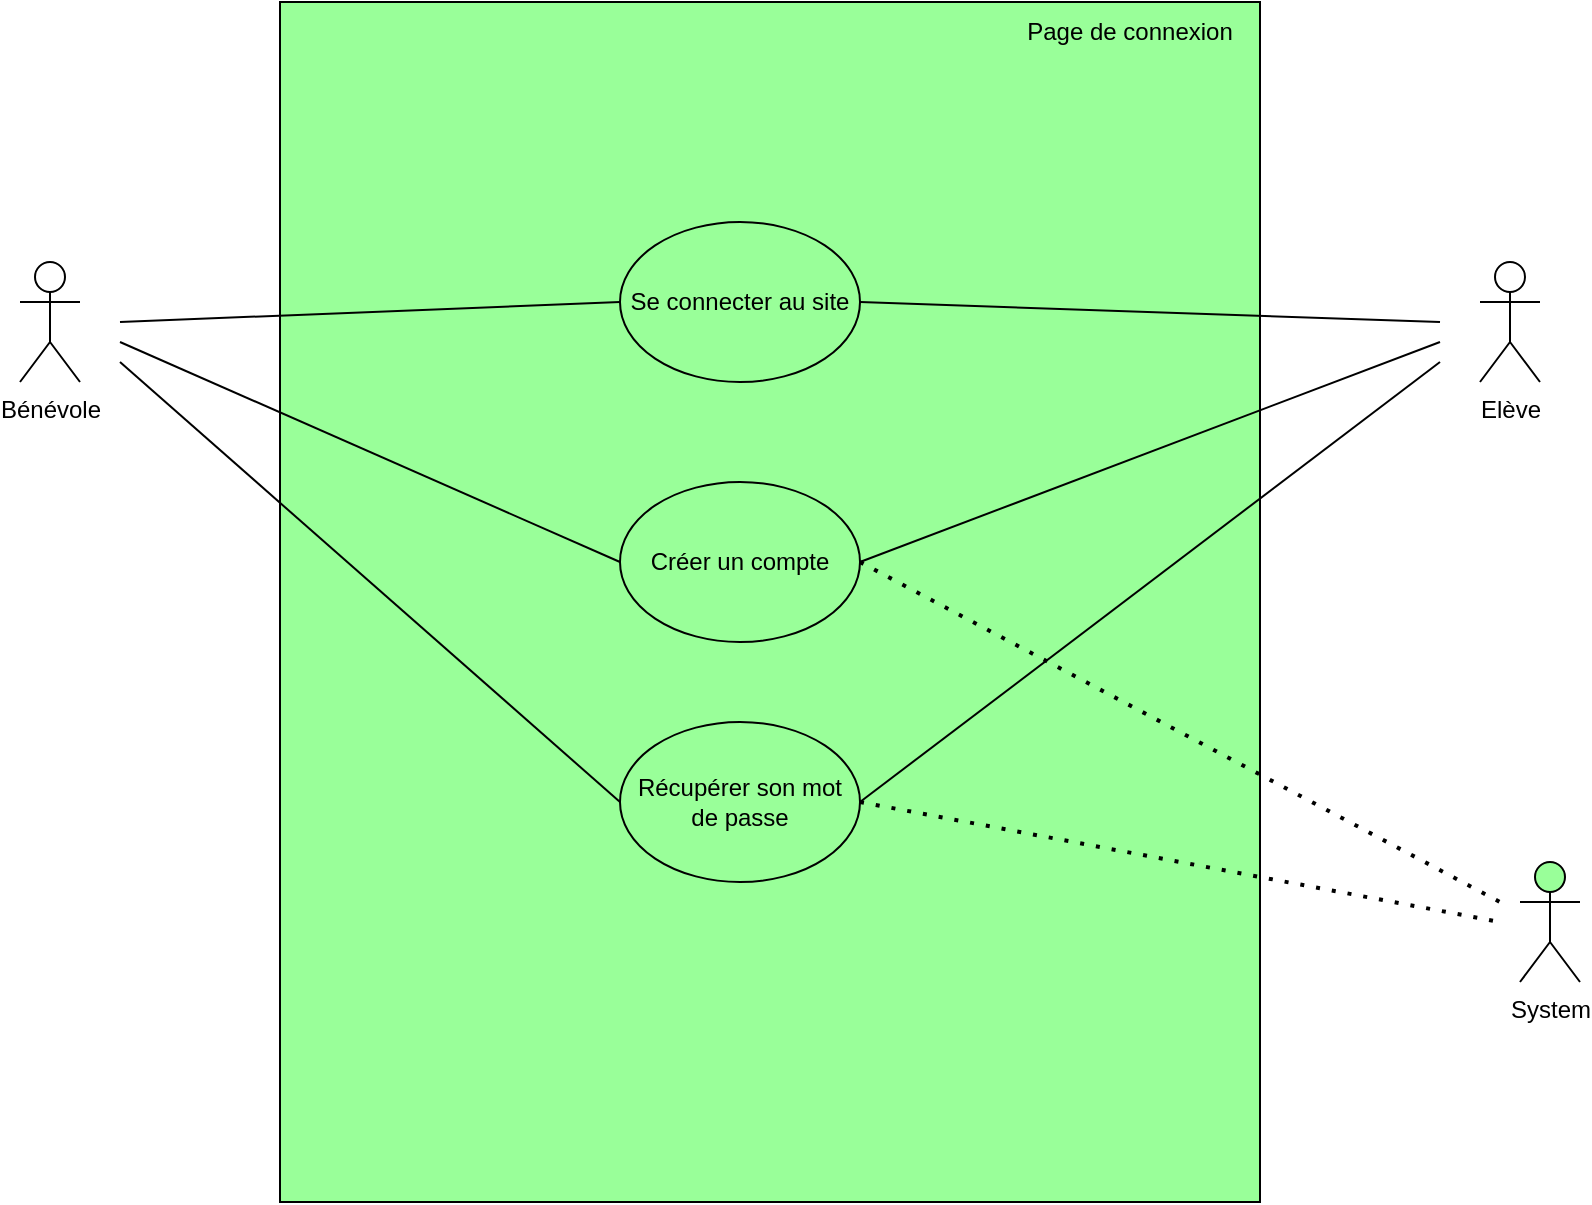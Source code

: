 <mxfile version="15.9.6" type="github" pages="5">
  <diagram id="0UAB439UrvkIAIWNiLFU" name="Page-1">
    <mxGraphModel dx="1422" dy="752" grid="1" gridSize="10" guides="1" tooltips="1" connect="1" arrows="1" fold="1" page="1" pageScale="1" pageWidth="1169" pageHeight="827" math="0" shadow="0">
      <root>
        <mxCell id="0" />
        <mxCell id="1" parent="0" />
        <mxCell id="_m-WDPMgRdIv43ossrgC-1" value="Bénévole" style="shape=umlActor;verticalLabelPosition=bottom;verticalAlign=top;html=1;outlineConnect=0;" parent="1" vertex="1">
          <mxGeometry x="200" y="190" width="30" height="60" as="geometry" />
        </mxCell>
        <mxCell id="_m-WDPMgRdIv43ossrgC-3" value="" style="rounded=0;whiteSpace=wrap;html=1;fillColor=#99FF99;" parent="1" vertex="1">
          <mxGeometry x="330" y="60" width="490" height="600" as="geometry" />
        </mxCell>
        <mxCell id="_m-WDPMgRdIv43ossrgC-4" value="Récupérer son mot de passe" style="ellipse;whiteSpace=wrap;html=1;fillColor=#99FF99;" parent="1" vertex="1">
          <mxGeometry x="500" y="420" width="120" height="80" as="geometry" />
        </mxCell>
        <mxCell id="_m-WDPMgRdIv43ossrgC-5" value="Créer un compte" style="ellipse;whiteSpace=wrap;html=1;fillColor=#99FF99;" parent="1" vertex="1">
          <mxGeometry x="500" y="300" width="120" height="80" as="geometry" />
        </mxCell>
        <mxCell id="_m-WDPMgRdIv43ossrgC-6" value="Se connecter au site" style="ellipse;whiteSpace=wrap;html=1;fillColor=#99FF99;" parent="1" vertex="1">
          <mxGeometry x="500" y="170" width="120" height="80" as="geometry" />
        </mxCell>
        <mxCell id="_m-WDPMgRdIv43ossrgC-7" value="Page de connexion" style="text;html=1;strokeColor=none;fillColor=none;align=center;verticalAlign=middle;whiteSpace=wrap;rounded=0;" parent="1" vertex="1">
          <mxGeometry x="690" y="60" width="130" height="30" as="geometry" />
        </mxCell>
        <mxCell id="_m-WDPMgRdIv43ossrgC-9" value="" style="endArrow=none;html=1;rounded=0;entryX=0;entryY=0.5;entryDx=0;entryDy=0;" parent="1" target="_m-WDPMgRdIv43ossrgC-6" edge="1">
          <mxGeometry width="50" height="50" relative="1" as="geometry">
            <mxPoint x="250" y="220" as="sourcePoint" />
            <mxPoint x="610" y="390" as="targetPoint" />
          </mxGeometry>
        </mxCell>
        <mxCell id="_m-WDPMgRdIv43ossrgC-10" value="" style="endArrow=none;html=1;rounded=0;entryX=0;entryY=0.5;entryDx=0;entryDy=0;" parent="1" target="_m-WDPMgRdIv43ossrgC-5" edge="1">
          <mxGeometry width="50" height="50" relative="1" as="geometry">
            <mxPoint x="250" y="230" as="sourcePoint" />
            <mxPoint x="610" y="390" as="targetPoint" />
          </mxGeometry>
        </mxCell>
        <mxCell id="_m-WDPMgRdIv43ossrgC-11" value="" style="endArrow=none;html=1;rounded=0;entryX=0;entryY=0.5;entryDx=0;entryDy=0;" parent="1" target="_m-WDPMgRdIv43ossrgC-4" edge="1">
          <mxGeometry width="50" height="50" relative="1" as="geometry">
            <mxPoint x="250" y="240" as="sourcePoint" />
            <mxPoint x="610" y="390" as="targetPoint" />
          </mxGeometry>
        </mxCell>
        <mxCell id="_m-WDPMgRdIv43ossrgC-12" value="System" style="shape=umlActor;verticalLabelPosition=bottom;verticalAlign=top;html=1;outlineConnect=0;fillColor=#99FF99;" parent="1" vertex="1">
          <mxGeometry x="950" y="490" width="30" height="60" as="geometry" />
        </mxCell>
        <mxCell id="_m-WDPMgRdIv43ossrgC-13" value="" style="endArrow=none;dashed=1;html=1;dashPattern=1 3;strokeWidth=2;rounded=0;exitX=1;exitY=0.5;exitDx=0;exitDy=0;" parent="1" source="_m-WDPMgRdIv43ossrgC-4" edge="1">
          <mxGeometry width="50" height="50" relative="1" as="geometry">
            <mxPoint x="560" y="440" as="sourcePoint" />
            <mxPoint x="940" y="520" as="targetPoint" />
          </mxGeometry>
        </mxCell>
        <mxCell id="5sb8JuSq6CG7YoR3cgY8-1" value="Elève" style="shape=umlActor;verticalLabelPosition=bottom;verticalAlign=top;html=1;outlineConnect=0;" parent="1" vertex="1">
          <mxGeometry x="930" y="190" width="30" height="60" as="geometry" />
        </mxCell>
        <mxCell id="5sb8JuSq6CG7YoR3cgY8-2" value="" style="endArrow=none;html=1;rounded=0;exitX=1;exitY=0.5;exitDx=0;exitDy=0;" parent="1" source="_m-WDPMgRdIv43ossrgC-6" edge="1">
          <mxGeometry width="50" height="50" relative="1" as="geometry">
            <mxPoint x="560" y="410" as="sourcePoint" />
            <mxPoint x="910" y="220" as="targetPoint" />
          </mxGeometry>
        </mxCell>
        <mxCell id="5sb8JuSq6CG7YoR3cgY8-3" value="" style="endArrow=none;html=1;rounded=0;exitX=1;exitY=0.5;exitDx=0;exitDy=0;" parent="1" source="_m-WDPMgRdIv43ossrgC-5" edge="1">
          <mxGeometry width="50" height="50" relative="1" as="geometry">
            <mxPoint x="630" y="220" as="sourcePoint" />
            <mxPoint x="910" y="230" as="targetPoint" />
          </mxGeometry>
        </mxCell>
        <mxCell id="5sb8JuSq6CG7YoR3cgY8-4" value="" style="endArrow=none;html=1;rounded=0;exitX=1;exitY=0.5;exitDx=0;exitDy=0;" parent="1" source="_m-WDPMgRdIv43ossrgC-4" edge="1">
          <mxGeometry width="50" height="50" relative="1" as="geometry">
            <mxPoint x="630" y="350" as="sourcePoint" />
            <mxPoint x="910" y="240" as="targetPoint" />
          </mxGeometry>
        </mxCell>
        <mxCell id="qRbPrzikoGIHvluhc6qm-1" value="" style="endArrow=none;dashed=1;html=1;dashPattern=1 3;strokeWidth=2;rounded=0;exitX=1;exitY=0.5;exitDx=0;exitDy=0;" edge="1" parent="1" source="_m-WDPMgRdIv43ossrgC-5">
          <mxGeometry width="50" height="50" relative="1" as="geometry">
            <mxPoint x="630" y="470" as="sourcePoint" />
            <mxPoint x="940" y="510" as="targetPoint" />
          </mxGeometry>
        </mxCell>
      </root>
    </mxGraphModel>
  </diagram>
  <diagram id="FKx3Wgl5roAM5LDyL2PM" name="Page-2">
    <mxGraphModel dx="1422" dy="752" grid="1" gridSize="10" guides="1" tooltips="1" connect="1" arrows="1" fold="1" page="1" pageScale="1" pageWidth="1169" pageHeight="827" math="0" shadow="0">
      <root>
        <mxCell id="T8rPd33FThQhkHIRr_Mw-0" />
        <mxCell id="T8rPd33FThQhkHIRr_Mw-1" parent="T8rPd33FThQhkHIRr_Mw-0" />
        <mxCell id="T8rPd33FThQhkHIRr_Mw-2" value="Bénévole envoyant&lt;div&gt; le message&lt;/div&gt;" style="shape=umlActor;verticalLabelPosition=bottom;verticalAlign=top;html=1;outlineConnect=0;fillColor=#99FF99;" parent="T8rPd33FThQhkHIRr_Mw-1" vertex="1">
          <mxGeometry x="190" y="460" width="30" height="60" as="geometry" />
        </mxCell>
        <mxCell id="T8rPd33FThQhkHIRr_Mw-3" value="" style="rounded=0;whiteSpace=wrap;html=1;fillColor=#99FF99;" parent="T8rPd33FThQhkHIRr_Mw-1" vertex="1">
          <mxGeometry x="320" y="80" width="480" height="620" as="geometry" />
        </mxCell>
        <mxCell id="avv3_J5bfQfvJzv53qTn-0" value="Elève recevant&lt;div&gt; le message&lt;/div&gt;" style="shape=umlActor;verticalLabelPosition=bottom;verticalAlign=top;html=1;outlineConnect=0;fillColor=#99FF99;" parent="T8rPd33FThQhkHIRr_Mw-1" vertex="1">
          <mxGeometry x="920" y="120" width="30" height="60" as="geometry" />
        </mxCell>
        <mxCell id="avv3_J5bfQfvJzv53qTn-1" value="&lt;div&gt;Envoyer &lt;br&gt;&lt;/div&gt;&lt;div&gt;un message&lt;/div&gt;" style="ellipse;whiteSpace=wrap;html=1;fillColor=#99FF99;" parent="T8rPd33FThQhkHIRr_Mw-1" vertex="1">
          <mxGeometry x="500" y="530" width="120" height="80" as="geometry" />
        </mxCell>
        <mxCell id="avv3_J5bfQfvJzv53qTn-2" value="&lt;div&gt;Consulter ses messages&lt;/div&gt;" style="ellipse;whiteSpace=wrap;html=1;fillColor=#99FF99;" parent="T8rPd33FThQhkHIRr_Mw-1" vertex="1">
          <mxGeometry x="500" y="90" width="120" height="80" as="geometry" />
        </mxCell>
        <mxCell id="avv3_J5bfQfvJzv53qTn-3" value="&lt;div&gt;Envoyer la photo&lt;/div&gt;&lt;div&gt;de profil&lt;br&gt;&lt;/div&gt;" style="ellipse;whiteSpace=wrap;html=1;fillColor=#99FF99;" parent="T8rPd33FThQhkHIRr_Mw-1" vertex="1">
          <mxGeometry x="385" y="610" width="120" height="80" as="geometry" />
        </mxCell>
        <mxCell id="avv3_J5bfQfvJzv53qTn-4" value="Envoyer l&#39;heure du message" style="ellipse;whiteSpace=wrap;html=1;fillColor=#99FF99;" parent="T8rPd33FThQhkHIRr_Mw-1" vertex="1">
          <mxGeometry x="615" y="610" width="120" height="80" as="geometry" />
        </mxCell>
        <mxCell id="avv3_J5bfQfvJzv53qTn-5" value="" style="endArrow=none;dashed=1;html=1;dashPattern=1 3;strokeWidth=2;rounded=0;exitX=0.5;exitY=0;exitDx=0;exitDy=0;entryX=0;entryY=1;entryDx=0;entryDy=0;" parent="T8rPd33FThQhkHIRr_Mw-1" source="avv3_J5bfQfvJzv53qTn-3" target="avv3_J5bfQfvJzv53qTn-1" edge="1">
          <mxGeometry width="50" height="50" relative="1" as="geometry">
            <mxPoint x="565" y="540" as="sourcePoint" />
            <mxPoint x="615" y="490" as="targetPoint" />
          </mxGeometry>
        </mxCell>
        <mxCell id="avv3_J5bfQfvJzv53qTn-6" value="" style="endArrow=none;dashed=1;html=1;dashPattern=1 3;strokeWidth=2;rounded=0;exitX=1;exitY=1;exitDx=0;exitDy=0;entryX=0.5;entryY=0;entryDx=0;entryDy=0;" parent="T8rPd33FThQhkHIRr_Mw-1" source="avv3_J5bfQfvJzv53qTn-1" target="avv3_J5bfQfvJzv53qTn-4" edge="1">
          <mxGeometry width="50" height="50" relative="1" as="geometry">
            <mxPoint x="565" y="540" as="sourcePoint" />
            <mxPoint x="615" y="490" as="targetPoint" />
          </mxGeometry>
        </mxCell>
        <mxCell id="avv3_J5bfQfvJzv53qTn-7" value="" style="endArrow=none;html=1;rounded=0;" parent="T8rPd33FThQhkHIRr_Mw-1" source="avv3_J5bfQfvJzv53qTn-2" edge="1">
          <mxGeometry width="50" height="50" relative="1" as="geometry">
            <mxPoint x="560" y="410" as="sourcePoint" />
            <mxPoint x="900" y="130" as="targetPoint" />
          </mxGeometry>
        </mxCell>
        <mxCell id="avv3_J5bfQfvJzv53qTn-8" value="" style="endArrow=none;html=1;rounded=0;entryX=0;entryY=0.5;entryDx=0;entryDy=0;" parent="T8rPd33FThQhkHIRr_Mw-1" target="avv3_J5bfQfvJzv53qTn-1" edge="1">
          <mxGeometry width="50" height="50" relative="1" as="geometry">
            <mxPoint x="240" y="520" as="sourcePoint" />
            <mxPoint x="610" y="360" as="targetPoint" />
          </mxGeometry>
        </mxCell>
        <mxCell id="avv3_J5bfQfvJzv53qTn-9" value="Chat" style="text;html=1;strokeColor=none;fillColor=none;align=center;verticalAlign=middle;whiteSpace=wrap;rounded=0;" parent="T8rPd33FThQhkHIRr_Mw-1" vertex="1">
          <mxGeometry x="740" y="80" width="60" height="30" as="geometry" />
        </mxCell>
        <mxCell id="Ko5fPAhAlFJgmJD94xtR-1" value="Créer un groupe de chat" style="ellipse;whiteSpace=wrap;html=1;fillColor=#99FF99;" vertex="1" parent="T8rPd33FThQhkHIRr_Mw-1">
          <mxGeometry x="500" y="240" width="120" height="80" as="geometry" />
        </mxCell>
        <mxCell id="Ko5fPAhAlFJgmJD94xtR-2" value="Faire une demande pour ajouter une personne" style="ellipse;whiteSpace=wrap;html=1;fillColor=#99FF99;" vertex="1" parent="T8rPd33FThQhkHIRr_Mw-1">
          <mxGeometry x="500" y="390" width="120" height="80" as="geometry" />
        </mxCell>
        <mxCell id="Ko5fPAhAlFJgmJD94xtR-3" value="Elève envoyant&lt;div&gt; le message&lt;/div&gt;" style="shape=umlActor;verticalLabelPosition=bottom;verticalAlign=top;html=1;outlineConnect=0;fillColor=#99FF99;" vertex="1" parent="T8rPd33FThQhkHIRr_Mw-1">
          <mxGeometry x="870" y="460" width="30" height="60" as="geometry" />
        </mxCell>
        <mxCell id="Ko5fPAhAlFJgmJD94xtR-4" value="Bénévole recevant&lt;div&gt; le message&lt;/div&gt;" style="shape=umlActor;verticalLabelPosition=bottom;verticalAlign=top;html=1;outlineConnect=0;fillColor=#99FF99;" vertex="1" parent="T8rPd33FThQhkHIRr_Mw-1">
          <mxGeometry x="190" y="120" width="30" height="60" as="geometry" />
        </mxCell>
        <mxCell id="Ko5fPAhAlFJgmJD94xtR-5" value="" style="endArrow=none;html=1;rounded=0;exitX=0;exitY=0.5;exitDx=0;exitDy=0;" edge="1" parent="T8rPd33FThQhkHIRr_Mw-1" source="avv3_J5bfQfvJzv53qTn-2">
          <mxGeometry width="50" height="50" relative="1" as="geometry">
            <mxPoint x="630" y="140" as="sourcePoint" />
            <mxPoint x="250" y="130" as="targetPoint" />
          </mxGeometry>
        </mxCell>
        <mxCell id="Ko5fPAhAlFJgmJD94xtR-6" value="" style="endArrow=none;html=1;rounded=0;entryX=0;entryY=0.5;entryDx=0;entryDy=0;" edge="1" parent="T8rPd33FThQhkHIRr_Mw-1" target="Ko5fPAhAlFJgmJD94xtR-2">
          <mxGeometry width="50" height="50" relative="1" as="geometry">
            <mxPoint x="240" y="510" as="sourcePoint" />
            <mxPoint x="500" y="560" as="targetPoint" />
          </mxGeometry>
        </mxCell>
        <mxCell id="Ko5fPAhAlFJgmJD94xtR-7" value="" style="endArrow=none;html=1;rounded=0;entryX=0;entryY=0.5;entryDx=0;entryDy=0;" edge="1" parent="T8rPd33FThQhkHIRr_Mw-1" target="Ko5fPAhAlFJgmJD94xtR-1">
          <mxGeometry width="50" height="50" relative="1" as="geometry">
            <mxPoint x="240" y="500" as="sourcePoint" />
            <mxPoint x="510" y="440" as="targetPoint" />
          </mxGeometry>
        </mxCell>
        <mxCell id="Ko5fPAhAlFJgmJD94xtR-8" value="" style="endArrow=none;html=1;rounded=0;entryX=1;entryY=0.5;entryDx=0;entryDy=0;" edge="1" parent="T8rPd33FThQhkHIRr_Mw-1" target="Ko5fPAhAlFJgmJD94xtR-1">
          <mxGeometry width="50" height="50" relative="1" as="geometry">
            <mxPoint x="850" y="470" as="sourcePoint" />
            <mxPoint x="290" y="255" as="targetPoint" />
          </mxGeometry>
        </mxCell>
        <mxCell id="Ko5fPAhAlFJgmJD94xtR-11" value="" style="endArrow=none;html=1;rounded=0;entryX=1;entryY=0.5;entryDx=0;entryDy=0;" edge="1" parent="T8rPd33FThQhkHIRr_Mw-1" target="Ko5fPAhAlFJgmJD94xtR-2">
          <mxGeometry width="50" height="50" relative="1" as="geometry">
            <mxPoint x="850" y="480" as="sourcePoint" />
            <mxPoint x="630" y="290" as="targetPoint" />
          </mxGeometry>
        </mxCell>
        <mxCell id="Ko5fPAhAlFJgmJD94xtR-12" value="" style="endArrow=none;html=1;rounded=0;entryX=1;entryY=0.5;entryDx=0;entryDy=0;" edge="1" parent="T8rPd33FThQhkHIRr_Mw-1" target="avv3_J5bfQfvJzv53qTn-1">
          <mxGeometry width="50" height="50" relative="1" as="geometry">
            <mxPoint x="850" y="490" as="sourcePoint" />
            <mxPoint x="630" y="440" as="targetPoint" />
          </mxGeometry>
        </mxCell>
      </root>
    </mxGraphModel>
  </diagram>
  <diagram id="lVry1oVY6AeHzfTmRogF" name="Page-3">
    <mxGraphModel dx="1422" dy="752" grid="1" gridSize="10" guides="1" tooltips="1" connect="1" arrows="1" fold="1" page="1" pageScale="1" pageWidth="1169" pageHeight="827" math="0" shadow="0">
      <root>
        <mxCell id="coevtYESsG2S4zOhVycr-0" />
        <mxCell id="coevtYESsG2S4zOhVycr-1" parent="coevtYESsG2S4zOhVycr-0" />
        <mxCell id="coevtYESsG2S4zOhVycr-2" value="Bénévole" style="shape=umlActor;verticalLabelPosition=bottom;verticalAlign=top;html=1;outlineConnect=0;fillColor=#99FF99;" parent="coevtYESsG2S4zOhVycr-1" vertex="1">
          <mxGeometry x="230" y="270" width="30" height="60" as="geometry" />
        </mxCell>
        <mxCell id="coevtYESsG2S4zOhVycr-3" value="" style="rounded=0;whiteSpace=wrap;html=1;fillColor=#99FF99;" parent="coevtYESsG2S4zOhVycr-1" vertex="1">
          <mxGeometry x="360" y="50" width="400" height="540" as="geometry" />
        </mxCell>
        <mxCell id="coevtYESsG2S4zOhVycr-4" value="Calendrier" style="text;html=1;strokeColor=none;fillColor=none;align=center;verticalAlign=middle;whiteSpace=wrap;rounded=0;" parent="coevtYESsG2S4zOhVycr-1" vertex="1">
          <mxGeometry x="690" y="50" width="70" height="30" as="geometry" />
        </mxCell>
        <mxCell id="coevtYESsG2S4zOhVycr-6" value="Consulter son emploi du temps" style="ellipse;whiteSpace=wrap;html=1;fillColor=#99FF99;" parent="coevtYESsG2S4zOhVycr-1" vertex="1">
          <mxGeometry x="500" y="100" width="120" height="80" as="geometry" />
        </mxCell>
        <mxCell id="coevtYESsG2S4zOhVycr-7" value="Modifier son emploi du temps" style="ellipse;whiteSpace=wrap;html=1;fillColor=#99FF99;" parent="coevtYESsG2S4zOhVycr-1" vertex="1">
          <mxGeometry x="500" y="200" width="120" height="80" as="geometry" />
        </mxCell>
        <mxCell id="coevtYESsG2S4zOhVycr-10" value="" style="endArrow=none;html=1;rounded=0;entryX=0;entryY=0.5;entryDx=0;entryDy=0;" parent="coevtYESsG2S4zOhVycr-1" target="coevtYESsG2S4zOhVycr-7" edge="1">
          <mxGeometry width="50" height="50" relative="1" as="geometry">
            <mxPoint x="270" y="300" as="sourcePoint" />
            <mxPoint x="320" y="250" as="targetPoint" />
          </mxGeometry>
        </mxCell>
        <mxCell id="coevtYESsG2S4zOhVycr-11" value="" style="endArrow=none;html=1;rounded=0;entryX=0;entryY=0.5;entryDx=0;entryDy=0;" parent="coevtYESsG2S4zOhVycr-1" target="coevtYESsG2S4zOhVycr-6" edge="1">
          <mxGeometry width="50" height="50" relative="1" as="geometry">
            <mxPoint x="270" y="290" as="sourcePoint" />
            <mxPoint x="320" y="240" as="targetPoint" />
          </mxGeometry>
        </mxCell>
        <mxCell id="oPEobIXecocqxX9-f05J-0" value="&lt;div&gt;Créer un cours&lt;/div&gt;" style="ellipse;whiteSpace=wrap;html=1;fillColor=#99FF99;" vertex="1" parent="coevtYESsG2S4zOhVycr-1">
          <mxGeometry x="500" y="300" width="120" height="80" as="geometry" />
        </mxCell>
        <mxCell id="oPEobIXecocqxX9-f05J-1" value="&lt;div&gt;Supprimer un cours&lt;/div&gt;" style="ellipse;whiteSpace=wrap;html=1;fillColor=#99FF99;" vertex="1" parent="coevtYESsG2S4zOhVycr-1">
          <mxGeometry x="500" y="400" width="120" height="80" as="geometry" />
        </mxCell>
        <mxCell id="oPEobIXecocqxX9-f05J-2" value="Elève" style="shape=umlActor;verticalLabelPosition=bottom;verticalAlign=top;html=1;outlineConnect=0;fillColor=#99FF99;" vertex="1" parent="coevtYESsG2S4zOhVycr-1">
          <mxGeometry x="840" y="270" width="30" height="60" as="geometry" />
        </mxCell>
        <mxCell id="oPEobIXecocqxX9-f05J-3" value="" style="endArrow=none;html=1;rounded=0;entryX=0;entryY=0.5;entryDx=0;entryDy=0;" edge="1" parent="coevtYESsG2S4zOhVycr-1" target="oPEobIXecocqxX9-f05J-0">
          <mxGeometry width="50" height="50" relative="1" as="geometry">
            <mxPoint x="270" y="310" as="sourcePoint" />
            <mxPoint x="610" y="360" as="targetPoint" />
          </mxGeometry>
        </mxCell>
        <mxCell id="oPEobIXecocqxX9-f05J-4" value="" style="endArrow=none;html=1;rounded=0;entryX=0;entryY=0.5;entryDx=0;entryDy=0;" edge="1" parent="coevtYESsG2S4zOhVycr-1" target="oPEobIXecocqxX9-f05J-1">
          <mxGeometry width="50" height="50" relative="1" as="geometry">
            <mxPoint x="270" y="320" as="sourcePoint" />
            <mxPoint x="510" y="350" as="targetPoint" />
          </mxGeometry>
        </mxCell>
        <mxCell id="oPEobIXecocqxX9-f05J-5" value="" style="endArrow=none;html=1;rounded=0;exitX=1;exitY=0.5;exitDx=0;exitDy=0;" edge="1" parent="coevtYESsG2S4zOhVycr-1" source="coevtYESsG2S4zOhVycr-6">
          <mxGeometry width="50" height="50" relative="1" as="geometry">
            <mxPoint x="560" y="410" as="sourcePoint" />
            <mxPoint x="830" y="290" as="targetPoint" />
          </mxGeometry>
        </mxCell>
        <mxCell id="oPEobIXecocqxX9-f05J-6" value="" style="endArrow=none;html=1;rounded=0;exitX=1;exitY=0.5;exitDx=0;exitDy=0;" edge="1" parent="coevtYESsG2S4zOhVycr-1" source="coevtYESsG2S4zOhVycr-7">
          <mxGeometry width="50" height="50" relative="1" as="geometry">
            <mxPoint x="630" y="150" as="sourcePoint" />
            <mxPoint x="830" y="300" as="targetPoint" />
          </mxGeometry>
        </mxCell>
        <mxCell id="oPEobIXecocqxX9-f05J-7" value="" style="endArrow=none;html=1;rounded=0;exitX=1;exitY=0.5;exitDx=0;exitDy=0;" edge="1" parent="coevtYESsG2S4zOhVycr-1" source="oPEobIXecocqxX9-f05J-0">
          <mxGeometry width="50" height="50" relative="1" as="geometry">
            <mxPoint x="630" y="250" as="sourcePoint" />
            <mxPoint x="830" y="310" as="targetPoint" />
          </mxGeometry>
        </mxCell>
        <mxCell id="oPEobIXecocqxX9-f05J-8" value="" style="endArrow=none;html=1;rounded=0;exitX=1;exitY=0.5;exitDx=0;exitDy=0;" edge="1" parent="coevtYESsG2S4zOhVycr-1" source="oPEobIXecocqxX9-f05J-1">
          <mxGeometry width="50" height="50" relative="1" as="geometry">
            <mxPoint x="630" y="350" as="sourcePoint" />
            <mxPoint x="830" y="320" as="targetPoint" />
          </mxGeometry>
        </mxCell>
      </root>
    </mxGraphModel>
  </diagram>
  <diagram id="gRLTTAxx4WaHcGwUrlbU" name="Page-4">
    <mxGraphModel dx="1422" dy="752" grid="1" gridSize="10" guides="1" tooltips="1" connect="1" arrows="1" fold="1" page="1" pageScale="1" pageWidth="1169" pageHeight="827" math="0" shadow="0">
      <root>
        <mxCell id="OaQ34l6KLQCAa7oyYJw4-0" />
        <mxCell id="OaQ34l6KLQCAa7oyYJw4-1" parent="OaQ34l6KLQCAa7oyYJw4-0" />
        <mxCell id="OaQ34l6KLQCAa7oyYJw4-2" value="Elève" style="shape=umlActor;verticalLabelPosition=bottom;verticalAlign=top;html=1;outlineConnect=0;fillColor=#99FF99;" parent="OaQ34l6KLQCAa7oyYJw4-1" vertex="1">
          <mxGeometry x="980" y="280" width="30" height="60" as="geometry" />
        </mxCell>
        <mxCell id="OaQ34l6KLQCAa7oyYJw4-3" value="" style="rounded=0;whiteSpace=wrap;html=1;fillColor=#99FF99;" parent="OaQ34l6KLQCAa7oyYJw4-1" vertex="1">
          <mxGeometry x="360" y="50" width="480" height="640" as="geometry" />
        </mxCell>
        <mxCell id="OaQ34l6KLQCAa7oyYJw4-4" value="Gestion de tâches" style="text;html=1;strokeColor=none;fillColor=none;align=center;verticalAlign=middle;whiteSpace=wrap;rounded=0;" parent="OaQ34l6KLQCAa7oyYJw4-1" vertex="1">
          <mxGeometry x="720" y="50" width="120" height="30" as="geometry" />
        </mxCell>
        <mxCell id="OaQ34l6KLQCAa7oyYJw4-5" value="Créer des tâches pour sois-même" style="ellipse;whiteSpace=wrap;html=1;fillColor=#99FF99;" parent="OaQ34l6KLQCAa7oyYJw4-1" vertex="1">
          <mxGeometry x="525" y="190" width="120" height="80" as="geometry" />
        </mxCell>
        <mxCell id="OaQ34l6KLQCAa7oyYJw4-6" value="Bénévole" style="shape=umlActor;verticalLabelPosition=bottom;verticalAlign=top;html=1;outlineConnect=0;fillColor=#99FF99;" parent="OaQ34l6KLQCAa7oyYJw4-1" vertex="1">
          <mxGeometry x="180" y="390" width="30" height="60" as="geometry" />
        </mxCell>
        <mxCell id="OaQ34l6KLQCAa7oyYJw4-7" value="Créer des tâches pour autrui" style="ellipse;whiteSpace=wrap;html=1;fillColor=#99FF99;" parent="OaQ34l6KLQCAa7oyYJw4-1" vertex="1">
          <mxGeometry x="525" y="320" width="120" height="80" as="geometry" />
        </mxCell>
        <mxCell id="OaQ34l6KLQCAa7oyYJw4-8" value="" style="endArrow=none;html=1;rounded=0;" parent="OaQ34l6KLQCAa7oyYJw4-1" target="OaQ34l6KLQCAa7oyYJw4-5" edge="1">
          <mxGeometry width="50" height="50" relative="1" as="geometry">
            <mxPoint x="230" y="410" as="sourcePoint" />
            <mxPoint x="600" y="370" as="targetPoint" />
          </mxGeometry>
        </mxCell>
        <mxCell id="OaQ34l6KLQCAa7oyYJw4-9" value="" style="endArrow=none;html=1;rounded=0;entryX=0.025;entryY=0.375;entryDx=0;entryDy=0;entryPerimeter=0;" parent="OaQ34l6KLQCAa7oyYJw4-1" target="OaQ34l6KLQCAa7oyYJw4-7" edge="1">
          <mxGeometry width="50" height="50" relative="1" as="geometry">
            <mxPoint x="230" y="420" as="sourcePoint" />
            <mxPoint x="600" y="370" as="targetPoint" />
          </mxGeometry>
        </mxCell>
        <mxCell id="OaQ34l6KLQCAa7oyYJw4-10" value="" style="endArrow=none;html=1;rounded=0;" parent="OaQ34l6KLQCAa7oyYJw4-1" edge="1">
          <mxGeometry width="50" height="50" relative="1" as="geometry">
            <mxPoint x="970" y="300" as="sourcePoint" />
            <mxPoint x="640" y="240" as="targetPoint" />
          </mxGeometry>
        </mxCell>
        <mxCell id="OaQ34l6KLQCAa7oyYJw4-11" value="Voir l&#39;évolution d&#39;une tâche donner" style="ellipse;whiteSpace=wrap;html=1;fillColor=#99FF99;" parent="OaQ34l6KLQCAa7oyYJw4-1" vertex="1">
          <mxGeometry x="525" y="450" width="120" height="80" as="geometry" />
        </mxCell>
        <mxCell id="OaQ34l6KLQCAa7oyYJw4-12" value="" style="endArrow=none;html=1;rounded=0;entryX=0.092;entryY=0.238;entryDx=0;entryDy=0;entryPerimeter=0;" parent="OaQ34l6KLQCAa7oyYJw4-1" target="OaQ34l6KLQCAa7oyYJw4-11" edge="1">
          <mxGeometry width="50" height="50" relative="1" as="geometry">
            <mxPoint x="230" y="430" as="sourcePoint" />
            <mxPoint x="600" y="370" as="targetPoint" />
          </mxGeometry>
        </mxCell>
        <mxCell id="OaQ34l6KLQCAa7oyYJw4-13" value="Lier une tâche à un cours" style="ellipse;whiteSpace=wrap;html=1;fillColor=#99FF99;" parent="OaQ34l6KLQCAa7oyYJw4-1" vertex="1">
          <mxGeometry x="525" y="550" width="120" height="80" as="geometry" />
        </mxCell>
        <mxCell id="OaQ34l6KLQCAa7oyYJw4-14" value="" style="endArrow=none;html=1;rounded=0;entryX=0.05;entryY=0.275;entryDx=0;entryDy=0;entryPerimeter=0;" parent="OaQ34l6KLQCAa7oyYJw4-1" target="OaQ34l6KLQCAa7oyYJw4-13" edge="1">
          <mxGeometry width="50" height="50" relative="1" as="geometry">
            <mxPoint x="230" y="440" as="sourcePoint" />
            <mxPoint x="600" y="370" as="targetPoint" />
          </mxGeometry>
        </mxCell>
        <mxCell id="OaQ34l6KLQCAa7oyYJw4-15" value="" style="endArrow=none;html=1;rounded=0;" parent="OaQ34l6KLQCAa7oyYJw4-1" target="OaQ34l6KLQCAa7oyYJw4-13" edge="1">
          <mxGeometry width="50" height="50" relative="1" as="geometry">
            <mxPoint x="970" y="310" as="sourcePoint" />
            <mxPoint x="650" y="250" as="targetPoint" />
          </mxGeometry>
        </mxCell>
        <mxCell id="bmL5bmaMyaJRk71cLp00-1" value="Consulter ses tâches" style="ellipse;whiteSpace=wrap;html=1;fillColor=#99FF99;" vertex="1" parent="OaQ34l6KLQCAa7oyYJw4-1">
          <mxGeometry x="525" y="100" width="120" height="80" as="geometry" />
        </mxCell>
        <mxCell id="bmL5bmaMyaJRk71cLp00-2" value="" style="endArrow=none;html=1;rounded=0;entryX=0;entryY=0.5;entryDx=0;entryDy=0;" edge="1" parent="OaQ34l6KLQCAa7oyYJw4-1" target="bmL5bmaMyaJRk71cLp00-1">
          <mxGeometry width="50" height="50" relative="1" as="geometry">
            <mxPoint x="230" y="400" as="sourcePoint" />
            <mxPoint x="537.243" y="244.215" as="targetPoint" />
          </mxGeometry>
        </mxCell>
        <mxCell id="bmL5bmaMyaJRk71cLp00-3" value="" style="endArrow=none;html=1;rounded=0;entryX=1;entryY=0.5;entryDx=0;entryDy=0;" edge="1" parent="OaQ34l6KLQCAa7oyYJw4-1" target="bmL5bmaMyaJRk71cLp00-1">
          <mxGeometry width="50" height="50" relative="1" as="geometry">
            <mxPoint x="970" y="290" as="sourcePoint" />
            <mxPoint x="650" y="250" as="targetPoint" />
          </mxGeometry>
        </mxCell>
      </root>
    </mxGraphModel>
  </diagram>
  <diagram id="Fw-xWOBJf13w2nuWk0Kc" name="Page-5">
    <mxGraphModel dx="1422" dy="752" grid="1" gridSize="10" guides="1" tooltips="1" connect="1" arrows="1" fold="1" page="1" pageScale="1" pageWidth="1169" pageHeight="827" math="0" shadow="0">
      <root>
        <mxCell id="la8YstPZsl4trsAfROCr-0" />
        <mxCell id="la8YstPZsl4trsAfROCr-1" parent="la8YstPZsl4trsAfROCr-0" />
        <mxCell id="la8YstPZsl4trsAfROCr-2" value="Bénévole" style="shape=umlActor;verticalLabelPosition=bottom;verticalAlign=top;html=1;outlineConnect=0;fillColor=#99FF99;" parent="la8YstPZsl4trsAfROCr-1" vertex="1">
          <mxGeometry x="160" y="280" width="30" height="60" as="geometry" />
        </mxCell>
        <mxCell id="la8YstPZsl4trsAfROCr-3" value="" style="rounded=0;whiteSpace=wrap;html=1;fillColor=#99FF99;" parent="la8YstPZsl4trsAfROCr-1" vertex="1">
          <mxGeometry x="340" y="50" width="480" height="590" as="geometry" />
        </mxCell>
        <mxCell id="deD2Nv-WHVYS5gowmZ20-0" value="Tableau de bord" style="text;html=1;strokeColor=none;fillColor=none;align=center;verticalAlign=middle;whiteSpace=wrap;rounded=0;" parent="la8YstPZsl4trsAfROCr-1" vertex="1">
          <mxGeometry x="680" y="50" width="180" height="30" as="geometry" />
        </mxCell>
        <mxCell id="deD2Nv-WHVYS5gowmZ20-1" value="&lt;div&gt;Visualiser les &lt;br&gt;&lt;/div&gt;&lt;div&gt;tâches à accomplir&lt;/div&gt;" style="ellipse;whiteSpace=wrap;html=1;fillColor=#99FF99;" parent="la8YstPZsl4trsAfROCr-1" vertex="1">
          <mxGeometry x="520" y="120" width="120" height="80" as="geometry" />
        </mxCell>
        <mxCell id="deD2Nv-WHVYS5gowmZ20-2" value="Visualiser les messages non lu" style="ellipse;whiteSpace=wrap;html=1;fillColor=#99FF99;" parent="la8YstPZsl4trsAfROCr-1" vertex="1">
          <mxGeometry x="520" y="280" width="120" height="80" as="geometry" />
        </mxCell>
        <mxCell id="deD2Nv-WHVYS5gowmZ20-3" value="&lt;div&gt;Visualiser l&#39;emploie&lt;/div&gt;&lt;div&gt;du temps de la journée&lt;br&gt;&lt;/div&gt;" style="ellipse;whiteSpace=wrap;html=1;fillColor=#99FF99;" parent="la8YstPZsl4trsAfROCr-1" vertex="1">
          <mxGeometry x="520" y="450" width="120" height="80" as="geometry" />
        </mxCell>
        <mxCell id="deD2Nv-WHVYS5gowmZ20-4" value="" style="endArrow=none;html=1;rounded=0;entryX=0;entryY=0.5;entryDx=0;entryDy=0;" parent="la8YstPZsl4trsAfROCr-1" target="deD2Nv-WHVYS5gowmZ20-1" edge="1">
          <mxGeometry width="50" height="50" relative="1" as="geometry">
            <mxPoint x="200" y="300" as="sourcePoint" />
            <mxPoint x="250" y="250" as="targetPoint" />
          </mxGeometry>
        </mxCell>
        <mxCell id="deD2Nv-WHVYS5gowmZ20-5" value="" style="endArrow=none;html=1;rounded=0;" parent="la8YstPZsl4trsAfROCr-1" target="deD2Nv-WHVYS5gowmZ20-2" edge="1">
          <mxGeometry width="50" height="50" relative="1" as="geometry">
            <mxPoint x="200" y="310" as="sourcePoint" />
            <mxPoint x="250" y="260" as="targetPoint" />
          </mxGeometry>
        </mxCell>
        <mxCell id="deD2Nv-WHVYS5gowmZ20-6" value="" style="endArrow=none;html=1;rounded=0;entryX=0;entryY=0.5;entryDx=0;entryDy=0;" parent="la8YstPZsl4trsAfROCr-1" target="deD2Nv-WHVYS5gowmZ20-3" edge="1">
          <mxGeometry width="50" height="50" relative="1" as="geometry">
            <mxPoint x="200" y="320" as="sourcePoint" />
            <mxPoint x="250" y="270" as="targetPoint" />
          </mxGeometry>
        </mxCell>
        <mxCell id="f0MenH7Gy7XlZarKNitP-0" value="Elève" style="shape=umlActor;verticalLabelPosition=bottom;verticalAlign=top;html=1;outlineConnect=0;fillColor=#99FF99;" vertex="1" parent="la8YstPZsl4trsAfROCr-1">
          <mxGeometry x="940" y="280" width="30" height="60" as="geometry" />
        </mxCell>
        <mxCell id="f0MenH7Gy7XlZarKNitP-1" value="" style="endArrow=none;html=1;rounded=0;exitX=1;exitY=0.5;exitDx=0;exitDy=0;" edge="1" parent="la8YstPZsl4trsAfROCr-1" source="deD2Nv-WHVYS5gowmZ20-1">
          <mxGeometry width="50" height="50" relative="1" as="geometry">
            <mxPoint x="560" y="410" as="sourcePoint" />
            <mxPoint x="920" y="300" as="targetPoint" />
          </mxGeometry>
        </mxCell>
        <mxCell id="f0MenH7Gy7XlZarKNitP-2" value="" style="endArrow=none;html=1;rounded=0;exitX=1;exitY=0.5;exitDx=0;exitDy=0;" edge="1" parent="la8YstPZsl4trsAfROCr-1" source="deD2Nv-WHVYS5gowmZ20-2">
          <mxGeometry width="50" height="50" relative="1" as="geometry">
            <mxPoint x="650" y="170" as="sourcePoint" />
            <mxPoint x="920" y="310" as="targetPoint" />
          </mxGeometry>
        </mxCell>
        <mxCell id="f0MenH7Gy7XlZarKNitP-3" value="" style="endArrow=none;html=1;rounded=0;exitX=1;exitY=0.5;exitDx=0;exitDy=0;" edge="1" parent="la8YstPZsl4trsAfROCr-1" source="deD2Nv-WHVYS5gowmZ20-3">
          <mxGeometry width="50" height="50" relative="1" as="geometry">
            <mxPoint x="650" y="330" as="sourcePoint" />
            <mxPoint x="920" y="320" as="targetPoint" />
          </mxGeometry>
        </mxCell>
      </root>
    </mxGraphModel>
  </diagram>
</mxfile>
